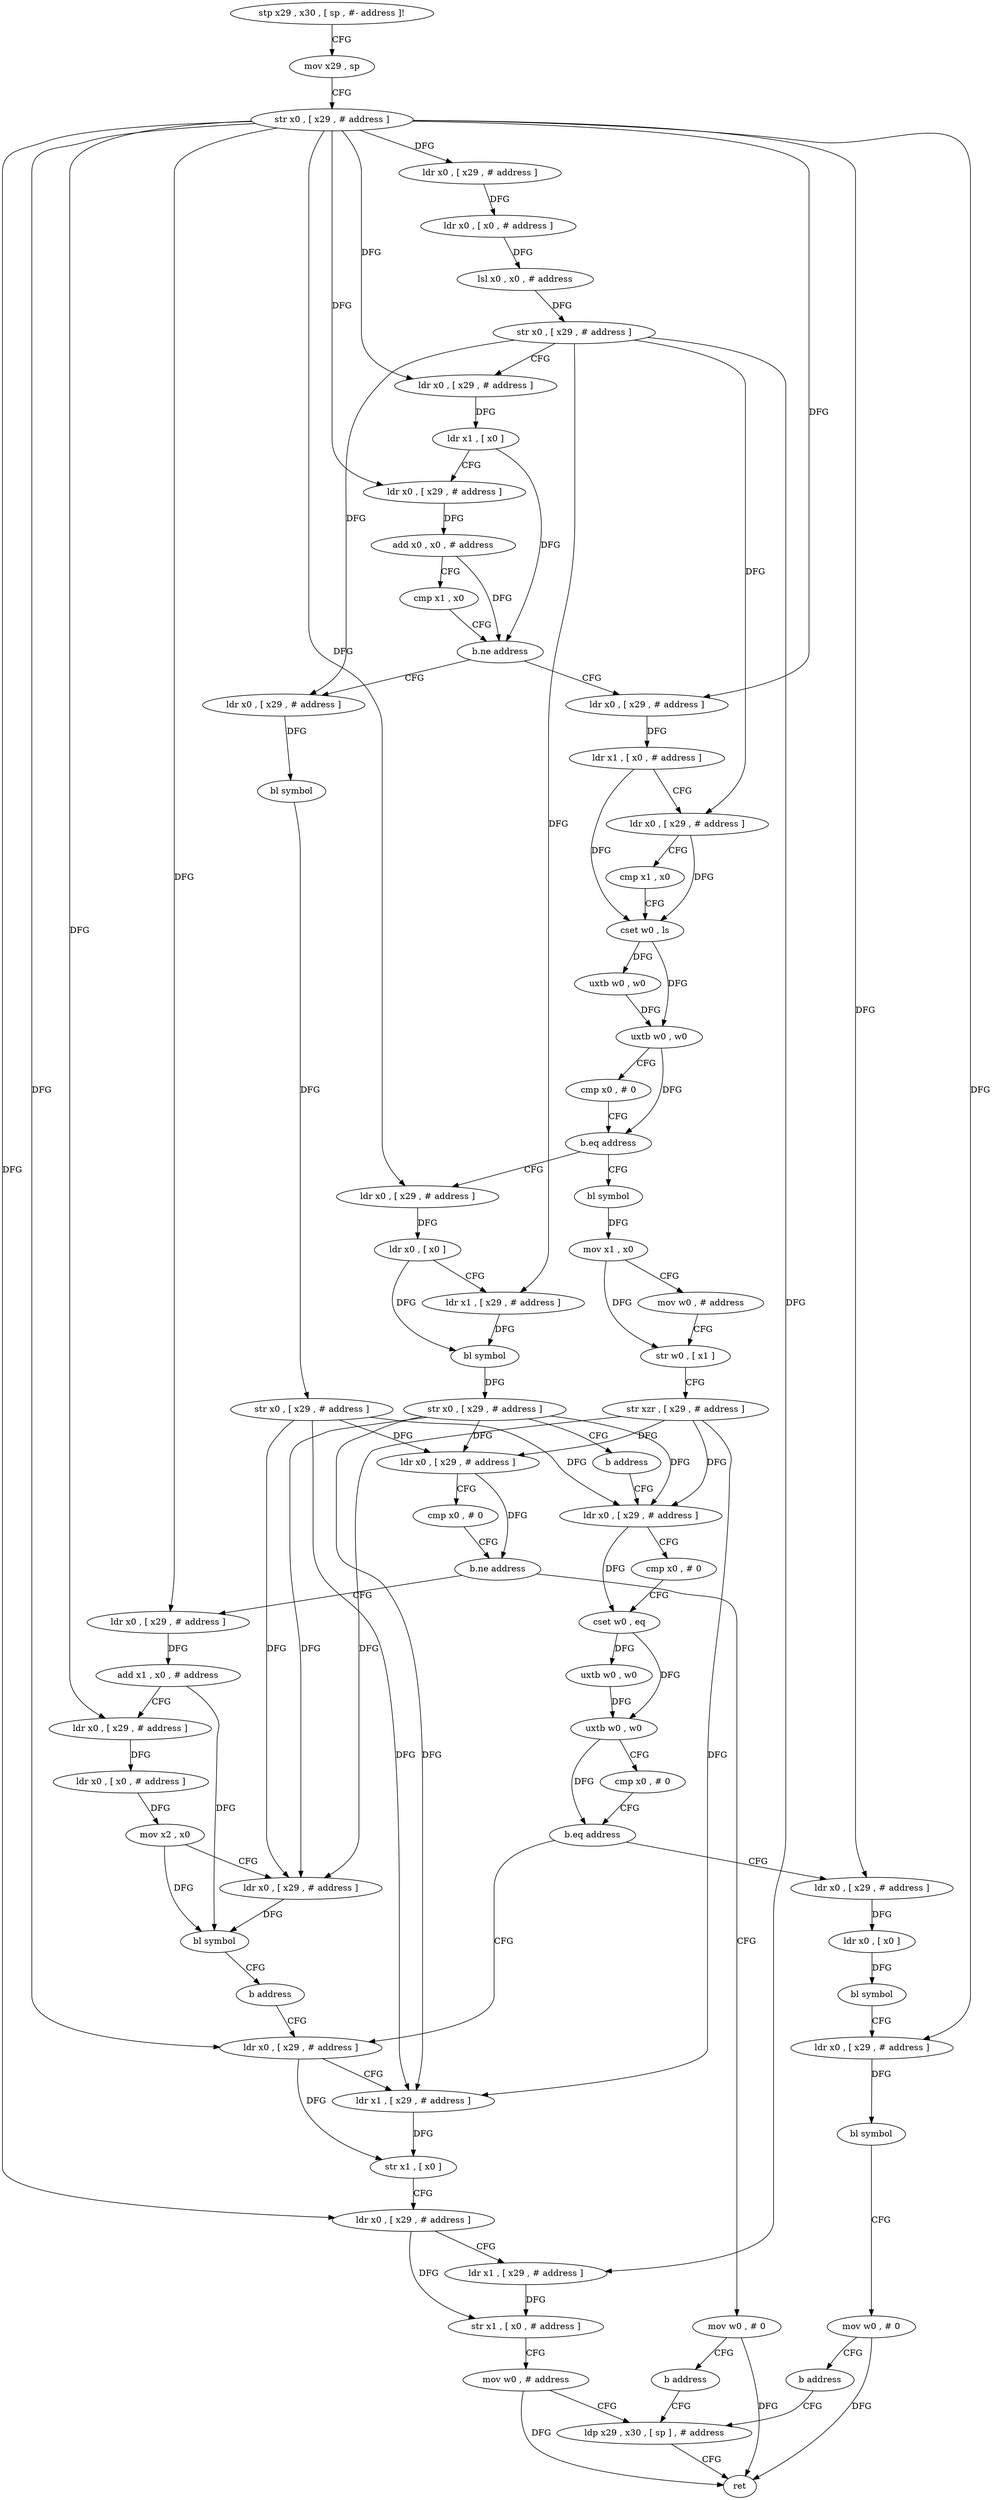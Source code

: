 digraph "func" {
"391592" [label = "stp x29 , x30 , [ sp , #- address ]!" ]
"391596" [label = "mov x29 , sp" ]
"391600" [label = "str x0 , [ x29 , # address ]" ]
"391604" [label = "ldr x0 , [ x29 , # address ]" ]
"391608" [label = "ldr x0 , [ x0 , # address ]" ]
"391612" [label = "lsl x0 , x0 , # address" ]
"391616" [label = "str x0 , [ x29 , # address ]" ]
"391620" [label = "ldr x0 , [ x29 , # address ]" ]
"391624" [label = "ldr x1 , [ x0 ]" ]
"391628" [label = "ldr x0 , [ x29 , # address ]" ]
"391632" [label = "add x0 , x0 , # address" ]
"391636" [label = "cmp x1 , x0" ]
"391640" [label = "b.ne address" ]
"391708" [label = "ldr x0 , [ x29 , # address ]" ]
"391644" [label = "ldr x0 , [ x29 , # address ]" ]
"391712" [label = "ldr x1 , [ x0 , # address ]" ]
"391716" [label = "ldr x0 , [ x29 , # address ]" ]
"391720" [label = "cmp x1 , x0" ]
"391724" [label = "cset w0 , ls" ]
"391728" [label = "uxtb w0 , w0" ]
"391732" [label = "uxtb w0 , w0" ]
"391736" [label = "cmp x0 , # 0" ]
"391740" [label = "b.eq address" ]
"391768" [label = "bl symbol" ]
"391744" [label = "ldr x0 , [ x29 , # address ]" ]
"391648" [label = "bl symbol" ]
"391652" [label = "str x0 , [ x29 , # address ]" ]
"391656" [label = "ldr x0 , [ x29 , # address ]" ]
"391660" [label = "cmp x0 , # 0" ]
"391664" [label = "b.ne address" ]
"391676" [label = "ldr x0 , [ x29 , # address ]" ]
"391668" [label = "mov w0 , # 0" ]
"391772" [label = "mov x1 , x0" ]
"391776" [label = "mov w0 , # address" ]
"391780" [label = "str w0 , [ x1 ]" ]
"391784" [label = "str xzr , [ x29 , # address ]" ]
"391788" [label = "ldr x0 , [ x29 , # address ]" ]
"391748" [label = "ldr x0 , [ x0 ]" ]
"391752" [label = "ldr x1 , [ x29 , # address ]" ]
"391756" [label = "bl symbol" ]
"391760" [label = "str x0 , [ x29 , # address ]" ]
"391764" [label = "b address" ]
"391680" [label = "add x1 , x0 , # address" ]
"391684" [label = "ldr x0 , [ x29 , # address ]" ]
"391688" [label = "ldr x0 , [ x0 , # address ]" ]
"391692" [label = "mov x2 , x0" ]
"391696" [label = "ldr x0 , [ x29 , # address ]" ]
"391700" [label = "bl symbol" ]
"391704" [label = "b address" ]
"391844" [label = "ldr x0 , [ x29 , # address ]" ]
"391672" [label = "b address" ]
"391872" [label = "ldp x29 , x30 , [ sp ] , # address" ]
"391848" [label = "ldr x1 , [ x29 , # address ]" ]
"391852" [label = "str x1 , [ x0 ]" ]
"391856" [label = "ldr x0 , [ x29 , # address ]" ]
"391860" [label = "ldr x1 , [ x29 , # address ]" ]
"391864" [label = "str x1 , [ x0 , # address ]" ]
"391868" [label = "mov w0 , # address" ]
"391816" [label = "ldr x0 , [ x29 , # address ]" ]
"391820" [label = "ldr x0 , [ x0 ]" ]
"391824" [label = "bl symbol" ]
"391828" [label = "ldr x0 , [ x29 , # address ]" ]
"391832" [label = "bl symbol" ]
"391836" [label = "mov w0 , # 0" ]
"391840" [label = "b address" ]
"391792" [label = "cmp x0 , # 0" ]
"391796" [label = "cset w0 , eq" ]
"391800" [label = "uxtb w0 , w0" ]
"391804" [label = "uxtb w0 , w0" ]
"391808" [label = "cmp x0 , # 0" ]
"391812" [label = "b.eq address" ]
"391876" [label = "ret" ]
"391592" -> "391596" [ label = "CFG" ]
"391596" -> "391600" [ label = "CFG" ]
"391600" -> "391604" [ label = "DFG" ]
"391600" -> "391620" [ label = "DFG" ]
"391600" -> "391628" [ label = "DFG" ]
"391600" -> "391708" [ label = "DFG" ]
"391600" -> "391676" [ label = "DFG" ]
"391600" -> "391684" [ label = "DFG" ]
"391600" -> "391844" [ label = "DFG" ]
"391600" -> "391856" [ label = "DFG" ]
"391600" -> "391744" [ label = "DFG" ]
"391600" -> "391816" [ label = "DFG" ]
"391600" -> "391828" [ label = "DFG" ]
"391604" -> "391608" [ label = "DFG" ]
"391608" -> "391612" [ label = "DFG" ]
"391612" -> "391616" [ label = "DFG" ]
"391616" -> "391620" [ label = "CFG" ]
"391616" -> "391716" [ label = "DFG" ]
"391616" -> "391644" [ label = "DFG" ]
"391616" -> "391860" [ label = "DFG" ]
"391616" -> "391752" [ label = "DFG" ]
"391620" -> "391624" [ label = "DFG" ]
"391624" -> "391628" [ label = "CFG" ]
"391624" -> "391640" [ label = "DFG" ]
"391628" -> "391632" [ label = "DFG" ]
"391632" -> "391636" [ label = "CFG" ]
"391632" -> "391640" [ label = "DFG" ]
"391636" -> "391640" [ label = "CFG" ]
"391640" -> "391708" [ label = "CFG" ]
"391640" -> "391644" [ label = "CFG" ]
"391708" -> "391712" [ label = "DFG" ]
"391644" -> "391648" [ label = "DFG" ]
"391712" -> "391716" [ label = "CFG" ]
"391712" -> "391724" [ label = "DFG" ]
"391716" -> "391720" [ label = "CFG" ]
"391716" -> "391724" [ label = "DFG" ]
"391720" -> "391724" [ label = "CFG" ]
"391724" -> "391728" [ label = "DFG" ]
"391724" -> "391732" [ label = "DFG" ]
"391728" -> "391732" [ label = "DFG" ]
"391732" -> "391736" [ label = "CFG" ]
"391732" -> "391740" [ label = "DFG" ]
"391736" -> "391740" [ label = "CFG" ]
"391740" -> "391768" [ label = "CFG" ]
"391740" -> "391744" [ label = "CFG" ]
"391768" -> "391772" [ label = "DFG" ]
"391744" -> "391748" [ label = "DFG" ]
"391648" -> "391652" [ label = "DFG" ]
"391652" -> "391656" [ label = "DFG" ]
"391652" -> "391696" [ label = "DFG" ]
"391652" -> "391848" [ label = "DFG" ]
"391652" -> "391788" [ label = "DFG" ]
"391656" -> "391660" [ label = "CFG" ]
"391656" -> "391664" [ label = "DFG" ]
"391660" -> "391664" [ label = "CFG" ]
"391664" -> "391676" [ label = "CFG" ]
"391664" -> "391668" [ label = "CFG" ]
"391676" -> "391680" [ label = "DFG" ]
"391668" -> "391672" [ label = "CFG" ]
"391668" -> "391876" [ label = "DFG" ]
"391772" -> "391776" [ label = "CFG" ]
"391772" -> "391780" [ label = "DFG" ]
"391776" -> "391780" [ label = "CFG" ]
"391780" -> "391784" [ label = "CFG" ]
"391784" -> "391788" [ label = "DFG" ]
"391784" -> "391656" [ label = "DFG" ]
"391784" -> "391696" [ label = "DFG" ]
"391784" -> "391848" [ label = "DFG" ]
"391788" -> "391792" [ label = "CFG" ]
"391788" -> "391796" [ label = "DFG" ]
"391748" -> "391752" [ label = "CFG" ]
"391748" -> "391756" [ label = "DFG" ]
"391752" -> "391756" [ label = "DFG" ]
"391756" -> "391760" [ label = "DFG" ]
"391760" -> "391764" [ label = "CFG" ]
"391760" -> "391656" [ label = "DFG" ]
"391760" -> "391696" [ label = "DFG" ]
"391760" -> "391848" [ label = "DFG" ]
"391760" -> "391788" [ label = "DFG" ]
"391764" -> "391788" [ label = "CFG" ]
"391680" -> "391684" [ label = "CFG" ]
"391680" -> "391700" [ label = "DFG" ]
"391684" -> "391688" [ label = "DFG" ]
"391688" -> "391692" [ label = "DFG" ]
"391692" -> "391696" [ label = "CFG" ]
"391692" -> "391700" [ label = "DFG" ]
"391696" -> "391700" [ label = "DFG" ]
"391700" -> "391704" [ label = "CFG" ]
"391704" -> "391844" [ label = "CFG" ]
"391844" -> "391848" [ label = "CFG" ]
"391844" -> "391852" [ label = "DFG" ]
"391672" -> "391872" [ label = "CFG" ]
"391872" -> "391876" [ label = "CFG" ]
"391848" -> "391852" [ label = "DFG" ]
"391852" -> "391856" [ label = "CFG" ]
"391856" -> "391860" [ label = "CFG" ]
"391856" -> "391864" [ label = "DFG" ]
"391860" -> "391864" [ label = "DFG" ]
"391864" -> "391868" [ label = "CFG" ]
"391868" -> "391872" [ label = "CFG" ]
"391868" -> "391876" [ label = "DFG" ]
"391816" -> "391820" [ label = "DFG" ]
"391820" -> "391824" [ label = "DFG" ]
"391824" -> "391828" [ label = "CFG" ]
"391828" -> "391832" [ label = "DFG" ]
"391832" -> "391836" [ label = "CFG" ]
"391836" -> "391840" [ label = "CFG" ]
"391836" -> "391876" [ label = "DFG" ]
"391840" -> "391872" [ label = "CFG" ]
"391792" -> "391796" [ label = "CFG" ]
"391796" -> "391800" [ label = "DFG" ]
"391796" -> "391804" [ label = "DFG" ]
"391800" -> "391804" [ label = "DFG" ]
"391804" -> "391808" [ label = "CFG" ]
"391804" -> "391812" [ label = "DFG" ]
"391808" -> "391812" [ label = "CFG" ]
"391812" -> "391844" [ label = "CFG" ]
"391812" -> "391816" [ label = "CFG" ]
}
